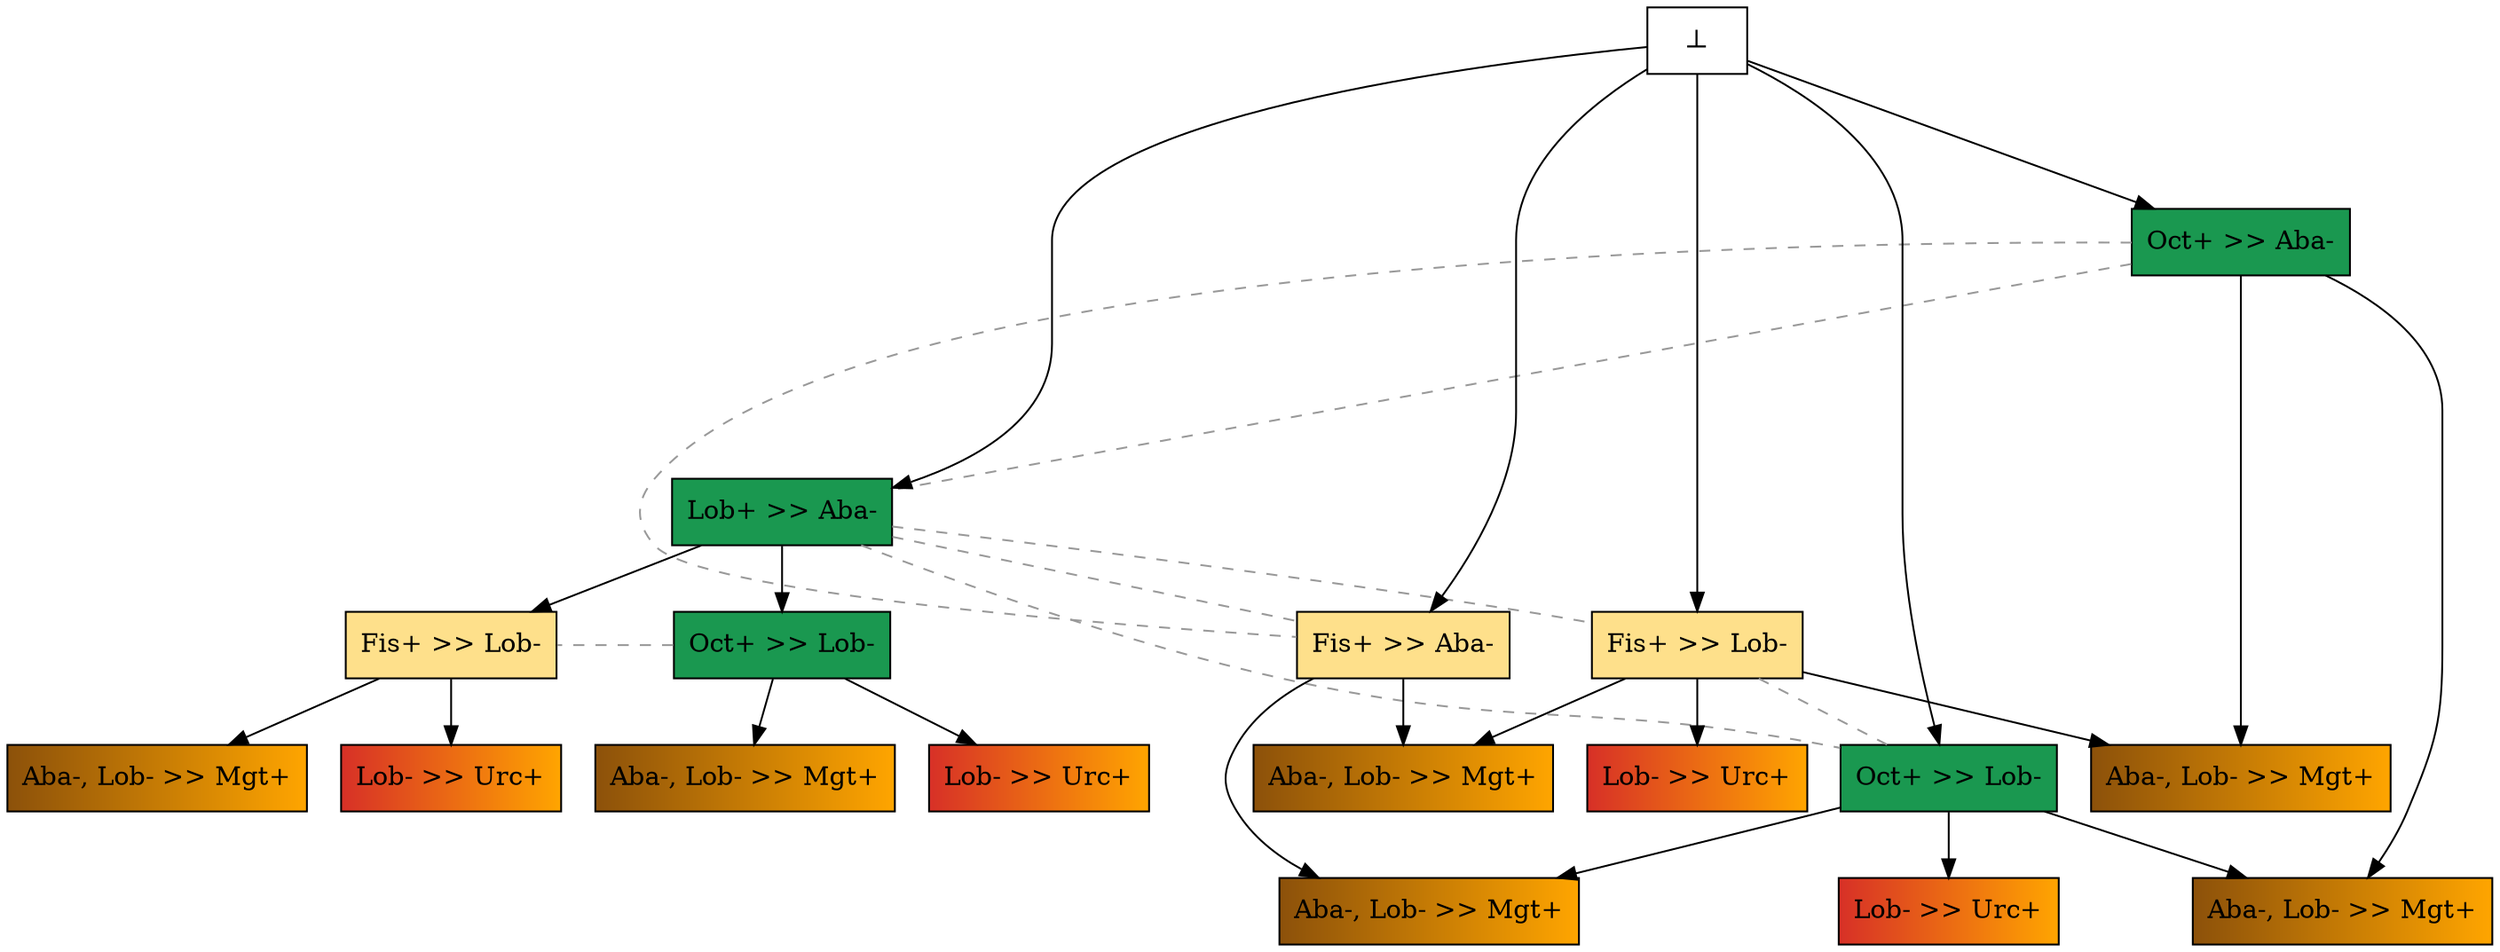 digraph test {

//conflicts
e5 -> e22 [arrowhead=none color=gray60 style=dashed constraint=false];
e5 -> e36 [arrowhead=none color=gray60 style=dashed constraint=false];
e22 -> e36 [arrowhead=none color=gray60 style=dashed constraint=false];
e22 -> e48 [arrowhead=none color=gray60 style=dashed constraint=false];
e22 -> e67 [arrowhead=none color=gray60 style=dashed constraint=false];
e48 -> e67 [arrowhead=none color=gray60 style=dashed constraint=false];
e65 -> e88 [arrowhead=none color=gray60 style=dashed constraint=false];

e36 -> e291 [minlen=1];
e67 -> e291 [minlen=1];
e5 -> e294 [minlen=1];
e67 -> e294 [minlen=1];
e88 -> e296 [minlen=1];
e22 -> e88 [minlen=1];
e88 -> e298 [minlen=1];
e36 -> e300 [minlen=1];
e48 -> e300 [minlen=1];
e5 -> e302 [minlen=1];
e48 -> e302 [minlen=1];
e65 -> e303 [minlen=1];
e22 -> e65 [minlen=1];
e67 -> e410 [minlen=1];
e65 -> e421 [minlen=1];
e48 -> e501 [minlen=1];
e0 -> e5 [minlen=2];
e0 -> e22 [minlen=5];
e0 -> e36 [minlen=6];
e0 -> e48 [minlen=7];
e0 -> e67 [minlen=6];

e5 [color="black" fillcolor="#1a9850:#1a9850" label="Oct+ >> Aba-" shape=box style=filled];
e22 [color="black" fillcolor="#1a9850:#1a9850" label="Lob+ >> Aba-" shape=box style=filled];
e36 [color="black" fillcolor="#fee08b:#fee08b" label="Fis+ >> Aba-" shape=box style=filled];
e48 [color="black" fillcolor="#1a9850:#1a9850" label="Oct+ >> Lob-" shape=box style=filled];
e65 [color="black" fillcolor="#1a9850:#1a9850" label="Oct+ >> Lob-" shape=box style=filled];
e67 [color="black" fillcolor="#fee08b:#fee08b" label="Fis+ >> Lob-" shape=box style=filled];
e88 [color="black" fillcolor="#fee08b:#fee08b" label="Fis+ >> Lob-" shape=box style=filled];
e291 [color="black" fillcolor="#8c510a:orange" label="Aba-, Lob- >> Mgt+" shape=box style=filled];
e294 [color="black" fillcolor="#8c510a:orange" label="Aba-, Lob- >> Mgt+" shape=box style=filled];
e296 [color="black" fillcolor="#8c510a:orange" label="Aba-, Lob- >> Mgt+" shape=box style=filled];
e298 [color="black" fillcolor="#d73027:orange" label="Lob- >> Urc+" shape=box style=filled];
e300 [color="black" fillcolor="#8c510a:orange" label="Aba-, Lob- >> Mgt+" shape=box style=filled];
e302 [color="black" fillcolor="#8c510a:orange" label="Aba-, Lob- >> Mgt+" shape=box style=filled];
e303 [color="black" fillcolor="#8c510a:orange" label="Aba-, Lob- >> Mgt+" shape=box style=filled];
e410 [color="black" fillcolor="#d73027:orange" label="Lob- >> Urc+" shape=box style=filled];
e421 [color="black" fillcolor="#d73027:orange" label="Lob- >> Urc+" shape=box style=filled];
e501 [color="black" fillcolor="#d73027:orange" label="Lob- >> Urc+" shape=box style=filled];
e0 [fillcolor="white" label="⊥" shape=box style=filled];
}
